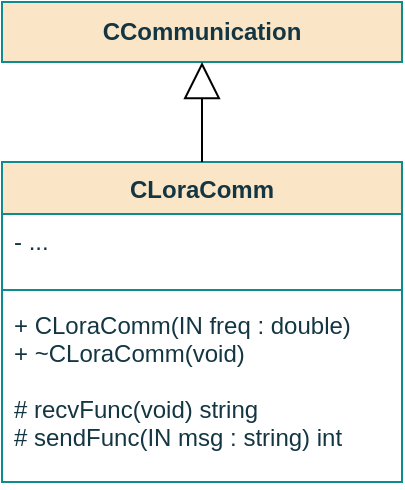 <mxfile version="15.9.6" type="github" pages="4">
  <diagram id="fWEu4t-EW_wei3MwVTip" name="Class">
    <mxGraphModel dx="643" dy="364" grid="1" gridSize="10" guides="1" tooltips="1" connect="1" arrows="1" fold="1" page="1" pageScale="1" pageWidth="850" pageHeight="1100" math="0" shadow="0">
      <root>
        <mxCell id="0" />
        <mxCell id="1" parent="0" />
        <mxCell id="c93XpwLS8CslaClu3LFZ-1" value="CLoraComm" style="swimlane;fontStyle=1;align=center;verticalAlign=top;childLayout=stackLayout;horizontal=1;startSize=26;horizontalStack=0;resizeParent=1;resizeParentMax=0;resizeLast=0;collapsible=1;marginBottom=0;fillColor=#FAE5C7;strokeColor=#0F8B8D;fontColor=#143642;" parent="1" vertex="1">
          <mxGeometry x="310" y="160" width="200" height="160" as="geometry" />
        </mxCell>
        <mxCell id="c93XpwLS8CslaClu3LFZ-2" value="- ...&#xa;&#xa;&#xa;" style="text;strokeColor=none;fillColor=none;align=left;verticalAlign=top;spacingLeft=4;spacingRight=4;overflow=hidden;rotatable=0;points=[[0,0.5],[1,0.5]];portConstraint=eastwest;fontColor=#143642;" parent="c93XpwLS8CslaClu3LFZ-1" vertex="1">
          <mxGeometry y="26" width="200" height="34" as="geometry" />
        </mxCell>
        <mxCell id="c93XpwLS8CslaClu3LFZ-3" value="" style="line;strokeWidth=1;fillColor=none;align=left;verticalAlign=middle;spacingTop=-1;spacingLeft=3;spacingRight=3;rotatable=0;labelPosition=right;points=[];portConstraint=eastwest;labelBackgroundColor=#DAD2D8;strokeColor=#0F8B8D;fontColor=#143642;" parent="c93XpwLS8CslaClu3LFZ-1" vertex="1">
          <mxGeometry y="60" width="200" height="8" as="geometry" />
        </mxCell>
        <mxCell id="c93XpwLS8CslaClu3LFZ-4" value="+ CLoraComm(IN freq : double)&#xa;+ ~CLoraComm(void)&#xa;&#xa;# recvFunc(void) string&#xa;# sendFunc(IN msg : string) int &#xa;&#xa;" style="text;strokeColor=none;fillColor=none;align=left;verticalAlign=top;spacingLeft=4;spacingRight=4;overflow=hidden;rotatable=0;points=[[0,0.5],[1,0.5]];portConstraint=eastwest;fontColor=#143642;" parent="c93XpwLS8CslaClu3LFZ-1" vertex="1">
          <mxGeometry y="68" width="200" height="92" as="geometry" />
        </mxCell>
        <mxCell id="QjQafICjfFNIdCcySg0X-1" value="CCommunication" style="rounded=0;whiteSpace=wrap;html=1;sketch=0;fontColor=#143642;strokeColor=#0F8B8D;fillColor=#FAE5C7;fontStyle=1" vertex="1" parent="1">
          <mxGeometry x="310" y="80" width="200" height="30" as="geometry" />
        </mxCell>
        <mxCell id="QjQafICjfFNIdCcySg0X-2" value="" style="endArrow=block;endSize=16;endFill=0;html=1;rounded=0;exitX=0.5;exitY=0;exitDx=0;exitDy=0;entryX=0.5;entryY=1;entryDx=0;entryDy=0;" edge="1" parent="1" source="c93XpwLS8CslaClu3LFZ-1" target="QjQafICjfFNIdCcySg0X-1">
          <mxGeometry width="160" relative="1" as="geometry">
            <mxPoint x="510" y="174.76" as="sourcePoint" />
            <mxPoint x="600" y="175" as="targetPoint" />
          </mxGeometry>
        </mxCell>
      </root>
    </mxGraphModel>
  </diagram>
  <diagram id="54gmfY9uxFaU0y4bCuxx" name="Constructor">
    <mxGraphModel dx="931" dy="527" grid="1" gridSize="10" guides="1" tooltips="1" connect="1" arrows="1" fold="1" page="1" pageScale="1" pageWidth="850" pageHeight="1100" math="0" shadow="0">
      <root>
        <mxCell id="YE7-BCoIbk_1VqUBDQ1K-0" />
        <mxCell id="YE7-BCoIbk_1VqUBDQ1K-1" parent="YE7-BCoIbk_1VqUBDQ1K-0" />
        <mxCell id="YE7-BCoIbk_1VqUBDQ1K-2" style="edgeStyle=orthogonalEdgeStyle;curved=0;rounded=1;sketch=0;orthogonalLoop=1;jettySize=auto;html=1;exitX=0.5;exitY=1;exitDx=0;exitDy=0;entryX=0.5;entryY=0;entryDx=0;entryDy=0;fontColor=#143642;strokeColor=#A8201A;fillColor=#FAE5C7;" parent="YE7-BCoIbk_1VqUBDQ1K-1" source="YE7-BCoIbk_1VqUBDQ1K-3" edge="1">
          <mxGeometry relative="1" as="geometry">
            <mxPoint x="516.52" y="160" as="targetPoint" />
          </mxGeometry>
        </mxCell>
        <mxCell id="YE7-BCoIbk_1VqUBDQ1K-3" value="&lt;div&gt;LoraComm&lt;/div&gt;&lt;div&gt;&lt;br&gt;&lt;/div&gt;&lt;div&gt;IN: &lt;span style=&quot;font-weight: normal&quot;&gt;&lt;i&gt;freq&lt;/i&gt;&lt;/span&gt;&lt;br&gt;&lt;/div&gt;" style="ellipse;whiteSpace=wrap;html=1;fillColor=#FAE5C7;strokeColor=#0F8B8D;fontColor=#143642;fontStyle=1" parent="YE7-BCoIbk_1VqUBDQ1K-1" vertex="1">
          <mxGeometry x="453.52" y="70" width="125.5" height="50" as="geometry" />
        </mxCell>
        <mxCell id="YE7-BCoIbk_1VqUBDQ1K-4" value="end" style="ellipse;whiteSpace=wrap;html=1;fillColor=#FAE5C7;strokeColor=#0F8B8D;fontColor=#143642;fontStyle=1" parent="YE7-BCoIbk_1VqUBDQ1K-1" vertex="1">
          <mxGeometry x="492.27" y="450" width="48" height="30" as="geometry" />
        </mxCell>
        <mxCell id="YE7-BCoIbk_1VqUBDQ1K-5" style="edgeStyle=orthogonalEdgeStyle;rounded=1;orthogonalLoop=1;jettySize=auto;html=1;exitX=0.5;exitY=1;exitDx=0;exitDy=0;entryX=0.5;entryY=0;entryDx=0;entryDy=0;fontSize=11;strokeColor=#A8201A;" parent="YE7-BCoIbk_1VqUBDQ1K-1" source="YE7-BCoIbk_1VqUBDQ1K-6" target="YE7-BCoIbk_1VqUBDQ1K-11" edge="1">
          <mxGeometry relative="1" as="geometry" />
        </mxCell>
        <mxCell id="YE7-BCoIbk_1VqUBDQ1K-6" value="LoraBegin(&lt;i&gt;&lt;span style=&quot;font-weight: normal&quot;&gt;freq&lt;/span&gt;&lt;/i&gt;)" style="shape=process;whiteSpace=wrap;html=1;backgroundOutline=1;rounded=0;sketch=0;fontColor=#143642;strokeColor=#0F8B8D;fillColor=#FAE5C7;fontStyle=1" parent="YE7-BCoIbk_1VqUBDQ1K-1" vertex="1">
          <mxGeometry x="435.95" y="257" width="160.64" height="40" as="geometry" />
        </mxCell>
        <mxCell id="YE7-BCoIbk_1VqUBDQ1K-7" style="edgeStyle=orthogonalEdgeStyle;rounded=1;orthogonalLoop=1;jettySize=auto;html=1;exitX=0.5;exitY=0;exitDx=0;exitDy=0;fontSize=11;strokeColor=#A8201A;startArrow=none;" parent="YE7-BCoIbk_1VqUBDQ1K-1" source="YE7-BCoIbk_1VqUBDQ1K-16" edge="1">
          <mxGeometry relative="1" as="geometry">
            <mxPoint x="525.43" y="217.0" as="targetPoint" />
            <Array as="points">
              <mxPoint x="690.43" y="217" />
            </Array>
          </mxGeometry>
        </mxCell>
        <mxCell id="YE7-BCoIbk_1VqUBDQ1K-8" style="edgeStyle=orthogonalEdgeStyle;rounded=1;orthogonalLoop=1;jettySize=auto;html=1;exitX=1;exitY=0.5;exitDx=0;exitDy=0;entryX=0.5;entryY=1;entryDx=0;entryDy=0;fontSize=11;strokeColor=#A8201A;" parent="YE7-BCoIbk_1VqUBDQ1K-1" source="YE7-BCoIbk_1VqUBDQ1K-11" target="YE7-BCoIbk_1VqUBDQ1K-16" edge="1">
          <mxGeometry relative="1" as="geometry" />
        </mxCell>
        <mxCell id="YE7-BCoIbk_1VqUBDQ1K-9" value="No" style="edgeLabel;html=1;align=center;verticalAlign=middle;resizable=0;points=[];fontSize=11;" parent="YE7-BCoIbk_1VqUBDQ1K-8" vertex="1" connectable="0">
          <mxGeometry x="-0.9" y="-2" relative="1" as="geometry">
            <mxPoint as="offset" />
          </mxGeometry>
        </mxCell>
        <mxCell id="YE7-BCoIbk_1VqUBDQ1K-10" style="edgeStyle=orthogonalEdgeStyle;rounded=1;orthogonalLoop=1;jettySize=auto;html=1;exitX=0;exitY=0.5;exitDx=0;exitDy=0;entryX=0.5;entryY=0;entryDx=0;entryDy=0;strokeColor=#A8201A;" parent="YE7-BCoIbk_1VqUBDQ1K-1" source="YE7-BCoIbk_1VqUBDQ1K-11" target="YE7-BCoIbk_1VqUBDQ1K-4" edge="1">
          <mxGeometry relative="1" as="geometry">
            <mxPoint x="515.765" y="430.0" as="targetPoint" />
          </mxGeometry>
        </mxCell>
        <mxCell id="YE7-BCoIbk_1VqUBDQ1K-11" value="&lt;div&gt;Lora&lt;/div&gt;&lt;div&gt;Initialized ?&lt;/div&gt;" style="rhombus;whiteSpace=wrap;html=1;rounded=0;sketch=0;fontColor=#143642;strokeColor=#0F8B8D;fillColor=#FAE5C7;" parent="YE7-BCoIbk_1VqUBDQ1K-1" vertex="1">
          <mxGeometry x="467.27" y="320" width="98" height="90" as="geometry" />
        </mxCell>
        <mxCell id="YE7-BCoIbk_1VqUBDQ1K-12" style="edgeStyle=orthogonalEdgeStyle;rounded=1;orthogonalLoop=1;jettySize=auto;html=1;exitX=0.5;exitY=1;exitDx=0;exitDy=0;entryX=0.5;entryY=0;entryDx=0;entryDy=0;fontSize=11;strokeColor=#A8201A;startArrow=none;" parent="YE7-BCoIbk_1VqUBDQ1K-1" source="YE7-BCoIbk_1VqUBDQ1K-15" target="YE7-BCoIbk_1VqUBDQ1K-6" edge="1">
          <mxGeometry relative="1" as="geometry" />
        </mxCell>
        <mxCell id="YE7-BCoIbk_1VqUBDQ1K-13" style="edgeStyle=orthogonalEdgeStyle;rounded=1;orthogonalLoop=1;jettySize=auto;html=1;exitX=0.5;exitY=1;exitDx=0;exitDy=0;entryX=0.5;entryY=0;entryDx=0;entryDy=0;strokeColor=#A8201A;" parent="YE7-BCoIbk_1VqUBDQ1K-1" source="YE7-BCoIbk_1VqUBDQ1K-14" target="YE7-BCoIbk_1VqUBDQ1K-15" edge="1">
          <mxGeometry relative="1" as="geometry" />
        </mxCell>
        <mxCell id="YE7-BCoIbk_1VqUBDQ1K-14" value="ConfigPins" style="shape=process;whiteSpace=wrap;html=1;backgroundOutline=1;rounded=0;sketch=0;fontColor=#143642;strokeColor=#0F8B8D;fillColor=#FAE5C7;fontStyle=1" parent="YE7-BCoIbk_1VqUBDQ1K-1" vertex="1">
          <mxGeometry x="441.27" y="160" width="150" height="40" as="geometry" />
        </mxCell>
        <mxCell id="YE7-BCoIbk_1VqUBDQ1K-15" value="" style="ellipse;whiteSpace=wrap;html=1;aspect=fixed;rounded=0;sketch=0;fontColor=#143642;strokeColor=#0F8B8D;fillColor=#FAE5C7;" parent="YE7-BCoIbk_1VqUBDQ1K-1" vertex="1">
          <mxGeometry x="506.27" y="220" width="20" height="20" as="geometry" />
        </mxCell>
        <mxCell id="YE7-BCoIbk_1VqUBDQ1K-16" value="&lt;b&gt;Log&lt;/b&gt; connection error" style="rounded=0;whiteSpace=wrap;html=1;sketch=0;fontColor=#143642;strokeColor=#0F8B8D;fillColor=#FAE5C7;" parent="YE7-BCoIbk_1VqUBDQ1K-1" vertex="1">
          <mxGeometry x="630.43" y="260" width="120.05" height="37" as="geometry" />
        </mxCell>
      </root>
    </mxGraphModel>
  </diagram>
  <diagram id="0hnrLzMrPIrvC21Ddi-R" name="recvFunc">
    <mxGraphModel dx="540" dy="306" grid="1" gridSize="10" guides="1" tooltips="1" connect="1" arrows="1" fold="1" page="1" pageScale="1" pageWidth="850" pageHeight="1100" math="0" shadow="0">
      <root>
        <mxCell id="DOHKxH0JR9qbzWTHp2MG-0" />
        <mxCell id="DOHKxH0JR9qbzWTHp2MG-1" parent="DOHKxH0JR9qbzWTHp2MG-0" />
        <mxCell id="e-vAVZq-TQv7bJ1IQasg-0" style="edgeStyle=orthogonalEdgeStyle;curved=0;rounded=1;sketch=0;orthogonalLoop=1;jettySize=auto;html=1;exitX=0.5;exitY=1;exitDx=0;exitDy=0;entryX=0.5;entryY=0;entryDx=0;entryDy=0;fontColor=#143642;strokeColor=#A8201A;fillColor=#FAE5C7;" edge="1" parent="DOHKxH0JR9qbzWTHp2MG-1" source="e-vAVZq-TQv7bJ1IQasg-1">
          <mxGeometry relative="1" as="geometry">
            <mxPoint x="425.37" y="170" as="targetPoint" />
          </mxGeometry>
        </mxCell>
        <mxCell id="e-vAVZq-TQv7bJ1IQasg-1" value="&lt;div&gt;RecvFunc&lt;/div&gt;&lt;div&gt;&lt;br&gt;&lt;/div&gt;&lt;div&gt;OUT: &lt;span style=&quot;font-weight: normal&quot;&gt;&lt;i&gt;message&lt;/i&gt;&lt;/span&gt;&lt;br&gt;&lt;/div&gt;" style="ellipse;whiteSpace=wrap;html=1;fillColor=#FAE5C7;strokeColor=#0F8B8D;fontColor=#143642;fontStyle=1" vertex="1" parent="DOHKxH0JR9qbzWTHp2MG-1">
          <mxGeometry x="362.37" y="80" width="125.5" height="50" as="geometry" />
        </mxCell>
        <mxCell id="e-vAVZq-TQv7bJ1IQasg-4" value="Returns &lt;i&gt;message&lt;/i&gt;" style="edgeStyle=orthogonalEdgeStyle;curved=0;rounded=1;sketch=0;orthogonalLoop=1;jettySize=auto;html=1;fontColor=#143642;strokeColor=#A8201A;fillColor=#FAE5C7;entryX=0.5;entryY=0;entryDx=0;entryDy=0;exitX=0.5;exitY=1;exitDx=0;exitDy=0;" edge="1" parent="DOHKxH0JR9qbzWTHp2MG-1" target="e-vAVZq-TQv7bJ1IQasg-8" source="e-vAVZq-TQv7bJ1IQasg-7">
          <mxGeometry relative="1" as="geometry">
            <mxPoint x="425.25" y="270.0" as="sourcePoint" />
            <mxPoint x="425" y="320" as="targetPoint" />
          </mxGeometry>
        </mxCell>
        <mxCell id="e-vAVZq-TQv7bJ1IQasg-7" value="&lt;b&gt;LoraReceive()&lt;/b&gt;" style="shape=process;whiteSpace=wrap;html=1;backgroundOutline=1;rounded=0;sketch=0;fontColor=#143642;strokeColor=#0F8B8D;fillColor=#FAE5C7;" vertex="1" parent="DOHKxH0JR9qbzWTHp2MG-1">
          <mxGeometry x="350" y="170" width="150" height="40" as="geometry" />
        </mxCell>
        <mxCell id="e-vAVZq-TQv7bJ1IQasg-8" value="End" style="ellipse;whiteSpace=wrap;html=1;fillColor=#FAE5C7;strokeColor=#0F8B8D;fontColor=#143642;fontStyle=1" vertex="1" parent="DOHKxH0JR9qbzWTHp2MG-1">
          <mxGeometry x="396" y="260" width="58.25" height="40" as="geometry" />
        </mxCell>
      </root>
    </mxGraphModel>
  </diagram>
  <diagram id="gWrtyDDD40syY5j1oNSI" name="sendFunc">
    <mxGraphModel dx="931" dy="527" grid="1" gridSize="10" guides="1" tooltips="1" connect="1" arrows="1" fold="1" page="1" pageScale="1" pageWidth="850" pageHeight="1100" math="0" shadow="0">
      <root>
        <mxCell id="RDyHwdaBcesgnNNwkRJs-0" />
        <mxCell id="RDyHwdaBcesgnNNwkRJs-1" parent="RDyHwdaBcesgnNNwkRJs-0" />
        <mxCell id="HvuOJu0QvIcgFktLaoCL-0" style="edgeStyle=orthogonalEdgeStyle;curved=0;rounded=1;sketch=0;orthogonalLoop=1;jettySize=auto;html=1;exitX=0.5;exitY=1;exitDx=0;exitDy=0;entryX=0.5;entryY=0;entryDx=0;entryDy=0;fontColor=#143642;strokeColor=#A8201A;fillColor=#FAE5C7;" edge="1" parent="RDyHwdaBcesgnNNwkRJs-1" source="HvuOJu0QvIcgFktLaoCL-1">
          <mxGeometry relative="1" as="geometry">
            <mxPoint x="425.37" y="170" as="targetPoint" />
          </mxGeometry>
        </mxCell>
        <mxCell id="HvuOJu0QvIcgFktLaoCL-1" value="&lt;div&gt;SendFunc&lt;/div&gt;&lt;div&gt;&lt;br&gt;&lt;/div&gt;&lt;div&gt;IN:&lt;i&gt; &lt;span style=&quot;font-weight: normal&quot;&gt;msg&lt;/span&gt;&lt;/i&gt;&lt;span style=&quot;font-weight: normal&quot;&gt;&lt;/span&gt;&lt;br&gt;&lt;/div&gt;" style="ellipse;whiteSpace=wrap;html=1;fillColor=#FAE5C7;strokeColor=#0F8B8D;fontColor=#143642;fontStyle=1" vertex="1" parent="RDyHwdaBcesgnNNwkRJs-1">
          <mxGeometry x="362.37" y="80" width="125.5" height="50" as="geometry" />
        </mxCell>
        <mxCell id="HvuOJu0QvIcgFktLaoCL-2" value="" style="edgeStyle=orthogonalEdgeStyle;curved=0;rounded=1;sketch=0;orthogonalLoop=1;jettySize=auto;html=1;fontColor=#143642;strokeColor=#A8201A;fillColor=#FAE5C7;entryX=0.5;entryY=0;entryDx=0;entryDy=0;exitX=0.5;exitY=1;exitDx=0;exitDy=0;" edge="1" parent="RDyHwdaBcesgnNNwkRJs-1" source="HvuOJu0QvIcgFktLaoCL-3" target="HvuOJu0QvIcgFktLaoCL-4">
          <mxGeometry relative="1" as="geometry">
            <mxPoint x="425.25" y="270.0" as="sourcePoint" />
            <mxPoint x="425" y="320" as="targetPoint" />
          </mxGeometry>
        </mxCell>
        <mxCell id="HvuOJu0QvIcgFktLaoCL-3" value="&lt;b&gt;LoraSend(&lt;/b&gt;&lt;i&gt;msg&lt;/i&gt;&lt;b&gt;)&lt;/b&gt;" style="shape=process;whiteSpace=wrap;html=1;backgroundOutline=1;rounded=0;sketch=0;fontColor=#143642;strokeColor=#0F8B8D;fillColor=#FAE5C7;" vertex="1" parent="RDyHwdaBcesgnNNwkRJs-1">
          <mxGeometry x="337.62" y="170" width="175" height="40" as="geometry" />
        </mxCell>
        <mxCell id="HvuOJu0QvIcgFktLaoCL-4" value="End" style="ellipse;whiteSpace=wrap;html=1;fillColor=#FAE5C7;strokeColor=#0F8B8D;fontColor=#143642;fontStyle=1" vertex="1" parent="RDyHwdaBcesgnNNwkRJs-1">
          <mxGeometry x="396" y="240" width="58.25" height="40" as="geometry" />
        </mxCell>
      </root>
    </mxGraphModel>
  </diagram>
</mxfile>
